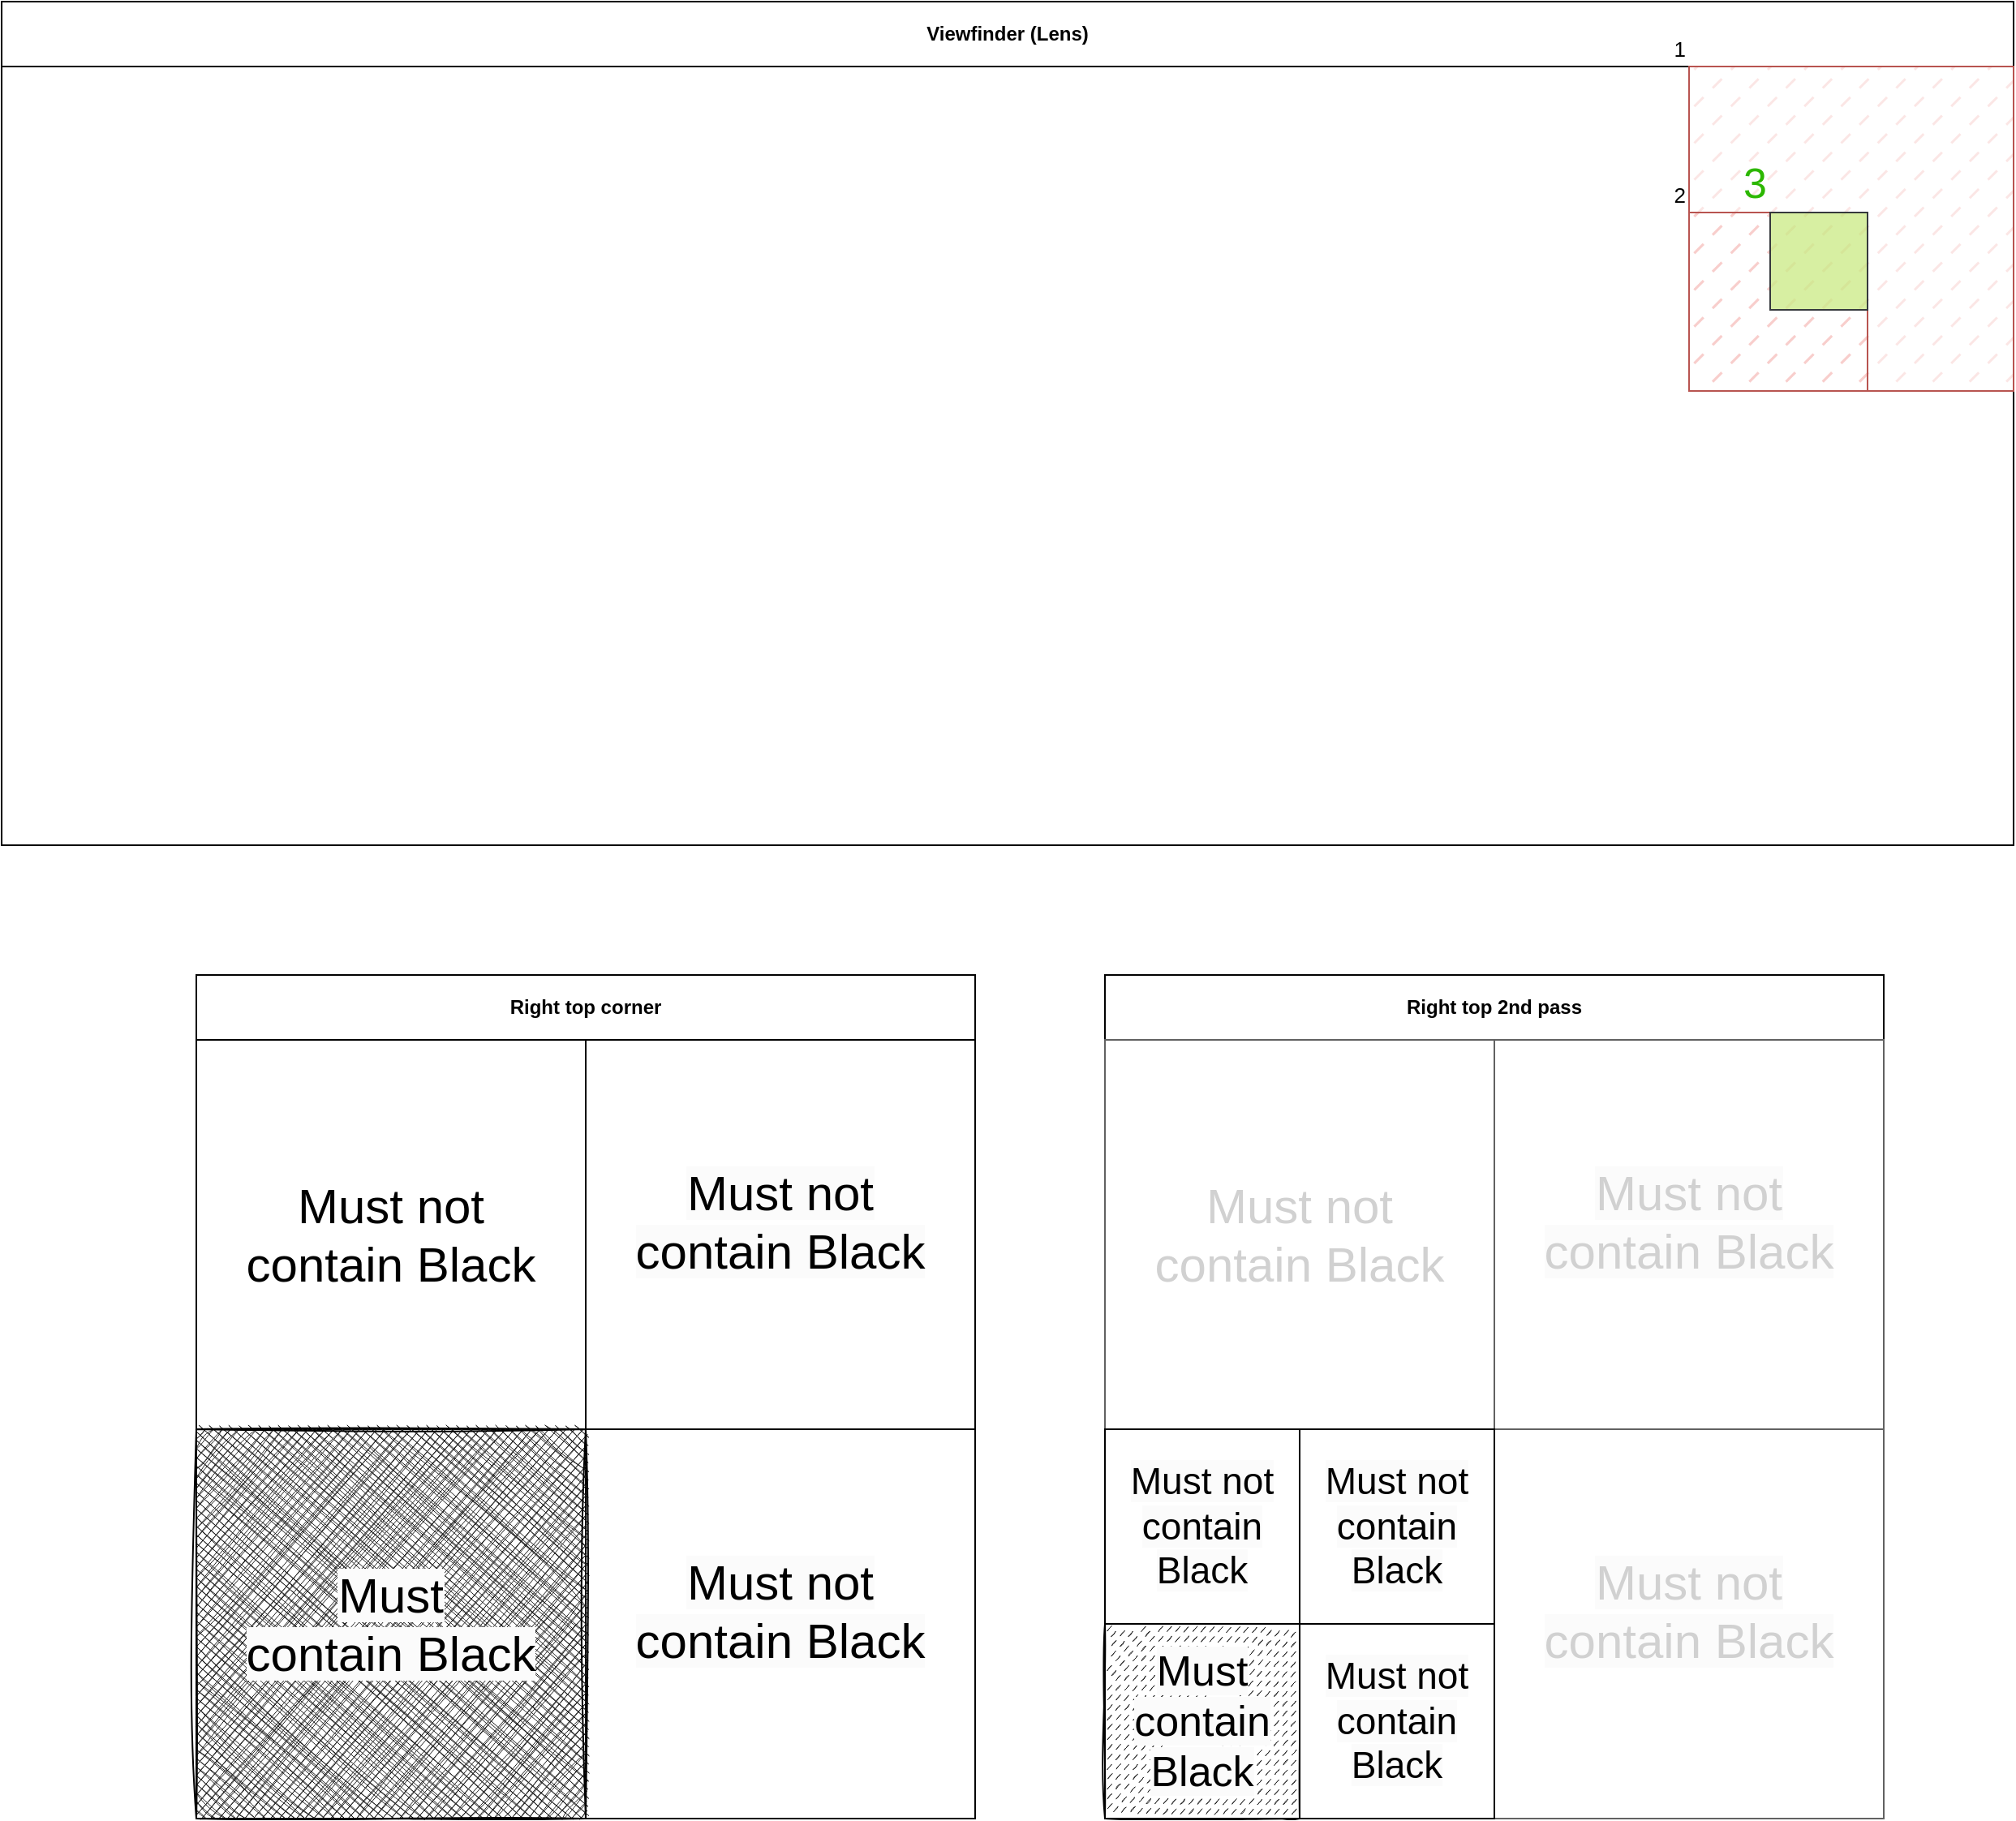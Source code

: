 <mxfile version="26.0.8">
  <diagram name="Page-1" id="psioz2_gUKKFnPZhxROE">
    <mxGraphModel dx="4420" dy="1813" grid="1" gridSize="10" guides="1" tooltips="1" connect="1" arrows="1" fold="1" page="1" pageScale="1" pageWidth="900" pageHeight="1600" math="0" shadow="0">
      <root>
        <mxCell id="0" />
        <mxCell id="1" parent="0" />
        <mxCell id="mW63rpHX_9EoTPeY_-Ee-17" value="Viewfinder (Lens)" style="swimlane;whiteSpace=wrap;html=1;startSize=40;fillStyle=hatch;" vertex="1" parent="1">
          <mxGeometry x="-240" y="640" width="1240" height="520" as="geometry" />
        </mxCell>
        <mxCell id="mW63rpHX_9EoTPeY_-Ee-16" value="" style="shape=image;verticalLabelPosition=top;labelBackgroundColor=default;verticalAlign=bottom;aspect=fixed;imageAspect=0;image=https://boonepeter.github.io/imgs/spotify/spotify_track_6vQN2a9QSgWcm74KEZYfDL.jpg;labelPosition=center;align=center;" vertex="1" parent="mW63rpHX_9EoTPeY_-Ee-17">
          <mxGeometry x="120" y="160" width="1000" height="250" as="geometry" />
        </mxCell>
        <mxCell id="mW63rpHX_9EoTPeY_-Ee-34" value="&lt;font style=&quot;font-size: 13px;&quot;&gt;1&lt;/font&gt;" style="whiteSpace=wrap;html=1;aspect=fixed;fillStyle=dashed;fillColor=#f8cecc;strokeColor=#b85450;glass=0;fillOpacity=50;align=right;labelPosition=left;verticalLabelPosition=top;verticalAlign=bottom;" vertex="1" parent="mW63rpHX_9EoTPeY_-Ee-17">
          <mxGeometry x="1040" y="40" width="200" height="200" as="geometry" />
        </mxCell>
        <mxCell id="mW63rpHX_9EoTPeY_-Ee-33" value="&lt;font style=&quot;font-size: 13px;&quot;&gt;2&lt;/font&gt;" style="whiteSpace=wrap;html=1;aspect=fixed;fillStyle=dashed;glass=0;fillOpacity=100;align=right;labelPosition=left;verticalLabelPosition=top;verticalAlign=bottom;fillColor=#f8cecc;strokeColor=#b85450;" vertex="1" parent="mW63rpHX_9EoTPeY_-Ee-17">
          <mxGeometry x="1040" y="130" width="110" height="110" as="geometry" />
        </mxCell>
        <mxCell id="mW63rpHX_9EoTPeY_-Ee-32" value="&lt;font style=&quot;font-size: 26px; color: rgb(44, 183, 0);&quot;&gt;3&lt;/font&gt;" style="whiteSpace=wrap;html=1;aspect=fixed;fillStyle=solid;fillColor=#cdeb8b;strokeColor=#36393d;glass=0;fillOpacity=80;align=right;direction=south;labelPosition=left;verticalLabelPosition=top;verticalAlign=bottom;gradientColor=none;" vertex="1" parent="mW63rpHX_9EoTPeY_-Ee-17">
          <mxGeometry x="1090" y="130" width="60" height="60" as="geometry" />
        </mxCell>
        <mxCell id="mW63rpHX_9EoTPeY_-Ee-35" value="Right top corner" style="swimlane;whiteSpace=wrap;html=1;startSize=40;" vertex="1" parent="1">
          <mxGeometry x="-120" y="1240" width="480" height="520" as="geometry" />
        </mxCell>
        <mxCell id="mW63rpHX_9EoTPeY_-Ee-36" value="&#xa;&lt;span style=&quot;color: rgb(0, 0, 0); font-family: Helvetica; font-size: 30px; font-style: normal; font-variant-ligatures: normal; font-variant-caps: normal; font-weight: 400; letter-spacing: normal; orphans: 2; text-align: center; text-indent: 0px; text-transform: none; widows: 2; word-spacing: 0px; -webkit-text-stroke-width: 0px; white-space: normal; background-color: rgb(251, 251, 251); text-decoration-thickness: initial; text-decoration-style: initial; text-decoration-color: initial; display: inline !important; float: none;&quot;&gt;Must not&lt;/span&gt;&lt;br style=&quot;forced-color-adjust: none; color: rgb(0, 0, 0); font-family: Helvetica; font-size: 30px; font-style: normal; font-variant-ligatures: normal; font-variant-caps: normal; font-weight: 400; letter-spacing: normal; orphans: 2; text-align: center; text-indent: 0px; text-transform: none; widows: 2; word-spacing: 0px; -webkit-text-stroke-width: 0px; white-space: normal; background-color: rgb(251, 251, 251); text-decoration-thickness: initial; text-decoration-style: initial; text-decoration-color: initial;&quot;&gt;&lt;span style=&quot;color: rgb(0, 0, 0); font-family: Helvetica; font-size: 30px; font-style: normal; font-variant-ligatures: normal; font-variant-caps: normal; font-weight: 400; letter-spacing: normal; orphans: 2; text-align: center; text-indent: 0px; text-transform: none; widows: 2; word-spacing: 0px; -webkit-text-stroke-width: 0px; white-space: normal; background-color: rgb(251, 251, 251); text-decoration-thickness: initial; text-decoration-style: initial; text-decoration-color: initial; display: inline !important; float: none;&quot;&gt;contain Black&lt;/span&gt;&#xa;&#xa;" style="whiteSpace=wrap;html=1;aspect=fixed;" vertex="1" parent="mW63rpHX_9EoTPeY_-Ee-35">
          <mxGeometry x="240" y="40" width="240" height="240" as="geometry" />
        </mxCell>
        <mxCell id="mW63rpHX_9EoTPeY_-Ee-37" value="&lt;font style=&quot;font-size: 30px;&quot;&gt;Must not &lt;br&gt;contain Black&lt;/font&gt;" style="whiteSpace=wrap;html=1;aspect=fixed;" vertex="1" parent="mW63rpHX_9EoTPeY_-Ee-35">
          <mxGeometry y="40" width="240" height="240" as="geometry" />
        </mxCell>
        <mxCell id="mW63rpHX_9EoTPeY_-Ee-38" value="&#xa;&lt;span style=&quot;color: rgb(0, 0, 0); font-family: Helvetica; font-size: 30px; font-style: normal; font-variant-ligatures: normal; font-variant-caps: normal; font-weight: 400; letter-spacing: normal; orphans: 2; text-align: center; text-indent: 0px; text-transform: none; widows: 2; word-spacing: 0px; -webkit-text-stroke-width: 0px; white-space: normal; background-color: rgb(251, 251, 251); text-decoration-thickness: initial; text-decoration-style: initial; text-decoration-color: initial; display: inline !important; float: none;&quot;&gt;Must not&lt;/span&gt;&lt;br style=&quot;forced-color-adjust: none; color: rgb(0, 0, 0); font-family: Helvetica; font-size: 30px; font-style: normal; font-variant-ligatures: normal; font-variant-caps: normal; font-weight: 400; letter-spacing: normal; orphans: 2; text-align: center; text-indent: 0px; text-transform: none; widows: 2; word-spacing: 0px; -webkit-text-stroke-width: 0px; white-space: normal; background-color: rgb(251, 251, 251); text-decoration-thickness: initial; text-decoration-style: initial; text-decoration-color: initial;&quot;&gt;&lt;span style=&quot;color: rgb(0, 0, 0); font-family: Helvetica; font-size: 30px; font-style: normal; font-variant-ligatures: normal; font-variant-caps: normal; font-weight: 400; letter-spacing: normal; orphans: 2; text-align: center; text-indent: 0px; text-transform: none; widows: 2; word-spacing: 0px; -webkit-text-stroke-width: 0px; white-space: normal; background-color: rgb(251, 251, 251); text-decoration-thickness: initial; text-decoration-style: initial; text-decoration-color: initial; display: inline !important; float: none;&quot;&gt;contain Black&lt;/span&gt;&#xa;&#xa;" style="whiteSpace=wrap;html=1;aspect=fixed;" vertex="1" parent="mW63rpHX_9EoTPeY_-Ee-35">
          <mxGeometry x="240" y="280" width="240" height="240" as="geometry" />
        </mxCell>
        <mxCell id="mW63rpHX_9EoTPeY_-Ee-39" value="&lt;br&gt;&lt;span style=&quot;color: rgb(0, 0, 0); font-family: Helvetica; font-size: 30px; font-style: normal; font-variant-ligatures: normal; font-variant-caps: normal; font-weight: 400; letter-spacing: normal; orphans: 2; text-align: center; text-indent: 0px; text-transform: none; widows: 2; word-spacing: 0px; -webkit-text-stroke-width: 0px; white-space: normal; background-color: rgb(251, 251, 251); text-decoration-thickness: initial; text-decoration-style: initial; text-decoration-color: initial; float: none; display: inline !important;&quot;&gt;Must&lt;/span&gt;&lt;br style=&quot;forced-color-adjust: none; color: rgb(0, 0, 0); font-family: Helvetica; font-size: 30px; font-style: normal; font-variant-ligatures: normal; font-variant-caps: normal; font-weight: 400; letter-spacing: normal; orphans: 2; text-align: center; text-indent: 0px; text-transform: none; widows: 2; word-spacing: 0px; -webkit-text-stroke-width: 0px; white-space: normal; background-color: rgb(251, 251, 251); text-decoration-thickness: initial; text-decoration-style: initial; text-decoration-color: initial;&quot;&gt;&lt;span style=&quot;color: rgb(0, 0, 0); font-family: Helvetica; font-size: 30px; font-style: normal; font-variant-ligatures: normal; font-variant-caps: normal; font-weight: 400; letter-spacing: normal; orphans: 2; text-align: center; text-indent: 0px; text-transform: none; widows: 2; word-spacing: 0px; -webkit-text-stroke-width: 0px; white-space: normal; background-color: rgb(251, 251, 251); text-decoration-thickness: initial; text-decoration-style: initial; text-decoration-color: initial; float: none; display: inline !important;&quot;&gt;contain Black&lt;/span&gt;&lt;div&gt;&lt;br/&gt;&lt;/div&gt;" style="whiteSpace=wrap;html=1;aspect=fixed;fillStyle=cross-hatch;fillColor=#222222;sketch=1;curveFitting=1;jiggle=2;shadow=0;" vertex="1" parent="mW63rpHX_9EoTPeY_-Ee-35">
          <mxGeometry y="280" width="240" height="240" as="geometry" />
        </mxCell>
        <mxCell id="mW63rpHX_9EoTPeY_-Ee-52" value="Right top 2nd pass" style="swimlane;whiteSpace=wrap;html=1;startSize=40;" vertex="1" parent="1">
          <mxGeometry x="440" y="1240" width="480" height="520" as="geometry" />
        </mxCell>
        <mxCell id="mW63rpHX_9EoTPeY_-Ee-53" value="&#xa;&lt;span style=&quot;font-family: Helvetica; font-size: 30px; font-style: normal; font-variant-ligatures: normal; font-variant-caps: normal; font-weight: 400; letter-spacing: normal; orphans: 2; text-align: center; text-indent: 0px; text-transform: none; widows: 2; word-spacing: 0px; -webkit-text-stroke-width: 0px; white-space: normal; background-color: rgb(251, 251, 251); text-decoration-thickness: initial; text-decoration-style: initial; text-decoration-color: initial; float: none; display: inline !important;&quot;&gt;Must not&lt;/span&gt;&lt;br style=&quot;forced-color-adjust: none; font-family: Helvetica; font-size: 30px; font-style: normal; font-variant-ligatures: normal; font-variant-caps: normal; font-weight: 400; letter-spacing: normal; orphans: 2; text-align: center; text-indent: 0px; text-transform: none; widows: 2; word-spacing: 0px; -webkit-text-stroke-width: 0px; white-space: normal; background-color: rgb(251, 251, 251); text-decoration-thickness: initial; text-decoration-style: initial; text-decoration-color: initial;&quot;&gt;&lt;span style=&quot;font-family: Helvetica; font-size: 30px; font-style: normal; font-variant-ligatures: normal; font-variant-caps: normal; font-weight: 400; letter-spacing: normal; orphans: 2; text-align: center; text-indent: 0px; text-transform: none; widows: 2; word-spacing: 0px; -webkit-text-stroke-width: 0px; white-space: normal; background-color: rgb(251, 251, 251); text-decoration-thickness: initial; text-decoration-style: initial; text-decoration-color: initial; float: none; display: inline !important;&quot;&gt;contain Black&lt;/span&gt;&#xa;&#xa;" style="whiteSpace=wrap;html=1;aspect=fixed;strokeColor=#616161;fontColor=#D1D1D1;" vertex="1" parent="mW63rpHX_9EoTPeY_-Ee-52">
          <mxGeometry x="240" y="40" width="240" height="240" as="geometry" />
        </mxCell>
        <mxCell id="mW63rpHX_9EoTPeY_-Ee-54" value="&lt;font style=&quot;font-size: 30px;&quot;&gt;Must not &lt;br&gt;contain Black&lt;/font&gt;" style="whiteSpace=wrap;html=1;aspect=fixed;strokeColor=#616161;fontColor=#D1D1D1;" vertex="1" parent="mW63rpHX_9EoTPeY_-Ee-52">
          <mxGeometry y="40" width="240" height="240" as="geometry" />
        </mxCell>
        <mxCell id="mW63rpHX_9EoTPeY_-Ee-55" value="&#xa;&lt;span style=&quot;font-family: Helvetica; font-size: 30px; font-style: normal; font-variant-ligatures: normal; font-variant-caps: normal; font-weight: 400; letter-spacing: normal; orphans: 2; text-align: center; text-indent: 0px; text-transform: none; widows: 2; word-spacing: 0px; -webkit-text-stroke-width: 0px; white-space: normal; background-color: rgb(251, 251, 251); text-decoration-thickness: initial; text-decoration-style: initial; text-decoration-color: initial; float: none; display: inline !important;&quot;&gt;Must not&lt;/span&gt;&lt;br style=&quot;forced-color-adjust: none; font-family: Helvetica; font-size: 30px; font-style: normal; font-variant-ligatures: normal; font-variant-caps: normal; font-weight: 400; letter-spacing: normal; orphans: 2; text-align: center; text-indent: 0px; text-transform: none; widows: 2; word-spacing: 0px; -webkit-text-stroke-width: 0px; white-space: normal; background-color: rgb(251, 251, 251); text-decoration-thickness: initial; text-decoration-style: initial; text-decoration-color: initial;&quot;&gt;&lt;span style=&quot;font-family: Helvetica; font-size: 30px; font-style: normal; font-variant-ligatures: normal; font-variant-caps: normal; font-weight: 400; letter-spacing: normal; orphans: 2; text-align: center; text-indent: 0px; text-transform: none; widows: 2; word-spacing: 0px; -webkit-text-stroke-width: 0px; white-space: normal; background-color: rgb(251, 251, 251); text-decoration-thickness: initial; text-decoration-style: initial; text-decoration-color: initial; float: none; display: inline !important;&quot;&gt;contain Black&lt;/span&gt;&#xa;&#xa;" style="whiteSpace=wrap;html=1;aspect=fixed;strokeColor=#616161;fontColor=#D1D1D1;" vertex="1" parent="mW63rpHX_9EoTPeY_-Ee-52">
          <mxGeometry x="240" y="280" width="240" height="240" as="geometry" />
        </mxCell>
        <mxCell id="mW63rpHX_9EoTPeY_-Ee-56" value="&lt;font style=&quot;font-size: 26px;&quot;&gt;&lt;span style=&quot;color: rgb(0, 0, 0); font-family: Helvetica; font-style: normal; font-variant-ligatures: normal; font-variant-caps: normal; font-weight: 400; letter-spacing: normal; orphans: 2; text-align: center; text-indent: 0px; text-transform: none; widows: 2; word-spacing: 0px; -webkit-text-stroke-width: 0px; white-space: normal; background-color: rgb(251, 251, 251); text-decoration-thickness: initial; text-decoration-style: initial; text-decoration-color: initial; float: none; display: inline !important;&quot;&gt;Must&lt;/span&gt;&lt;br style=&quot;forced-color-adjust: none; color: rgb(0, 0, 0); font-family: Helvetica; font-style: normal; font-variant-ligatures: normal; font-variant-caps: normal; font-weight: 400; letter-spacing: normal; orphans: 2; text-align: center; text-indent: 0px; text-transform: none; widows: 2; word-spacing: 0px; -webkit-text-stroke-width: 0px; white-space: normal; background-color: rgb(251, 251, 251); text-decoration-thickness: initial; text-decoration-style: initial; text-decoration-color: initial;&quot;&gt;&lt;span style=&quot;color: rgb(0, 0, 0); font-family: Helvetica; font-style: normal; font-variant-ligatures: normal; font-variant-caps: normal; font-weight: 400; letter-spacing: normal; orphans: 2; text-align: center; text-indent: 0px; text-transform: none; widows: 2; word-spacing: 0px; -webkit-text-stroke-width: 0px; white-space: normal; background-color: rgb(251, 251, 251); text-decoration-thickness: initial; text-decoration-style: initial; text-decoration-color: initial; float: none; display: inline !important;&quot;&gt;contain Black&lt;/span&gt;&lt;/font&gt;" style="whiteSpace=wrap;html=1;aspect=fixed;fillStyle=dashed;fillColor=#222222;sketch=1;curveFitting=1;jiggle=2;" vertex="1" parent="mW63rpHX_9EoTPeY_-Ee-52">
          <mxGeometry y="400" width="120" height="120" as="geometry" />
        </mxCell>
        <mxCell id="mW63rpHX_9EoTPeY_-Ee-58" value="&lt;font style=&quot;&quot;&gt;&lt;font style=&quot;font-size: 23px;&quot;&gt;&lt;span style=&quot;color: rgb(0, 0, 0); font-family: Helvetica; font-style: normal; font-variant-ligatures: normal; font-variant-caps: normal; font-weight: 400; letter-spacing: normal; orphans: 2; text-align: center; text-indent: 0px; text-transform: none; widows: 2; word-spacing: 0px; -webkit-text-stroke-width: 0px; white-space: normal; background-color: rgb(251, 251, 251); text-decoration-thickness: initial; text-decoration-style: initial; text-decoration-color: initial; float: none; display: inline !important;&quot;&gt;Must not&lt;/span&gt;&lt;br style=&quot;forced-color-adjust: none; color: rgb(0, 0, 0); font-family: Helvetica; font-style: normal; font-variant-ligatures: normal; font-variant-caps: normal; font-weight: 400; letter-spacing: normal; orphans: 2; text-align: center; text-indent: 0px; text-transform: none; widows: 2; word-spacing: 0px; -webkit-text-stroke-width: 0px; white-space: normal; background-color: rgb(251, 251, 251); text-decoration-thickness: initial; text-decoration-style: initial; text-decoration-color: initial;&quot;&gt;&lt;span style=&quot;color: rgb(0, 0, 0); font-family: Helvetica; font-style: normal; font-variant-ligatures: normal; font-variant-caps: normal; font-weight: 400; letter-spacing: normal; orphans: 2; text-align: center; text-indent: 0px; text-transform: none; widows: 2; word-spacing: 0px; -webkit-text-stroke-width: 0px; white-space: normal; background-color: rgb(251, 251, 251); text-decoration-thickness: initial; text-decoration-style: initial; text-decoration-color: initial; float: none; display: inline !important;&quot;&gt;contain Black&lt;/span&gt;&lt;/font&gt;&lt;br&gt;&lt;/font&gt;" style="whiteSpace=wrap;html=1;aspect=fixed;" vertex="1" parent="mW63rpHX_9EoTPeY_-Ee-52">
          <mxGeometry x="120" y="280" width="120" height="120" as="geometry" />
        </mxCell>
        <mxCell id="mW63rpHX_9EoTPeY_-Ee-59" value="&lt;font style=&quot;&quot;&gt;&lt;font style=&quot;font-size: 23px;&quot;&gt;&lt;span style=&quot;color: rgb(0, 0, 0); font-family: Helvetica; font-style: normal; font-variant-ligatures: normal; font-variant-caps: normal; font-weight: 400; letter-spacing: normal; orphans: 2; text-align: center; text-indent: 0px; text-transform: none; widows: 2; word-spacing: 0px; -webkit-text-stroke-width: 0px; white-space: normal; background-color: rgb(251, 251, 251); text-decoration-thickness: initial; text-decoration-style: initial; text-decoration-color: initial; float: none; display: inline !important;&quot;&gt;Must not&lt;/span&gt;&lt;br style=&quot;forced-color-adjust: none; color: rgb(0, 0, 0); font-family: Helvetica; font-style: normal; font-variant-ligatures: normal; font-variant-caps: normal; font-weight: 400; letter-spacing: normal; orphans: 2; text-align: center; text-indent: 0px; text-transform: none; widows: 2; word-spacing: 0px; -webkit-text-stroke-width: 0px; white-space: normal; background-color: rgb(251, 251, 251); text-decoration-thickness: initial; text-decoration-style: initial; text-decoration-color: initial;&quot;&gt;&lt;span style=&quot;color: rgb(0, 0, 0); font-family: Helvetica; font-style: normal; font-variant-ligatures: normal; font-variant-caps: normal; font-weight: 400; letter-spacing: normal; orphans: 2; text-align: center; text-indent: 0px; text-transform: none; widows: 2; word-spacing: 0px; -webkit-text-stroke-width: 0px; white-space: normal; background-color: rgb(251, 251, 251); text-decoration-thickness: initial; text-decoration-style: initial; text-decoration-color: initial; float: none; display: inline !important;&quot;&gt;contain Black&lt;/span&gt;&lt;/font&gt;&lt;br&gt;&lt;/font&gt;" style="whiteSpace=wrap;html=1;aspect=fixed;" vertex="1" parent="mW63rpHX_9EoTPeY_-Ee-52">
          <mxGeometry y="280" width="120" height="120" as="geometry" />
        </mxCell>
        <mxCell id="mW63rpHX_9EoTPeY_-Ee-60" value="&lt;font style=&quot;&quot;&gt;&lt;font style=&quot;font-size: 23px;&quot;&gt;&lt;span style=&quot;color: rgb(0, 0, 0); font-family: Helvetica; font-style: normal; font-variant-ligatures: normal; font-variant-caps: normal; font-weight: 400; letter-spacing: normal; orphans: 2; text-align: center; text-indent: 0px; text-transform: none; widows: 2; word-spacing: 0px; -webkit-text-stroke-width: 0px; white-space: normal; background-color: rgb(251, 251, 251); text-decoration-thickness: initial; text-decoration-style: initial; text-decoration-color: initial; float: none; display: inline !important;&quot;&gt;Must not&lt;/span&gt;&lt;br style=&quot;forced-color-adjust: none; color: rgb(0, 0, 0); font-family: Helvetica; font-style: normal; font-variant-ligatures: normal; font-variant-caps: normal; font-weight: 400; letter-spacing: normal; orphans: 2; text-align: center; text-indent: 0px; text-transform: none; widows: 2; word-spacing: 0px; -webkit-text-stroke-width: 0px; white-space: normal; background-color: rgb(251, 251, 251); text-decoration-thickness: initial; text-decoration-style: initial; text-decoration-color: initial;&quot;&gt;&lt;span style=&quot;color: rgb(0, 0, 0); font-family: Helvetica; font-style: normal; font-variant-ligatures: normal; font-variant-caps: normal; font-weight: 400; letter-spacing: normal; orphans: 2; text-align: center; text-indent: 0px; text-transform: none; widows: 2; word-spacing: 0px; -webkit-text-stroke-width: 0px; white-space: normal; background-color: rgb(251, 251, 251); text-decoration-thickness: initial; text-decoration-style: initial; text-decoration-color: initial; float: none; display: inline !important;&quot;&gt;contain Black&lt;/span&gt;&lt;/font&gt;&lt;br&gt;&lt;/font&gt;" style="whiteSpace=wrap;html=1;aspect=fixed;" vertex="1" parent="mW63rpHX_9EoTPeY_-Ee-52">
          <mxGeometry x="120" y="400" width="120" height="120" as="geometry" />
        </mxCell>
      </root>
    </mxGraphModel>
  </diagram>
</mxfile>
